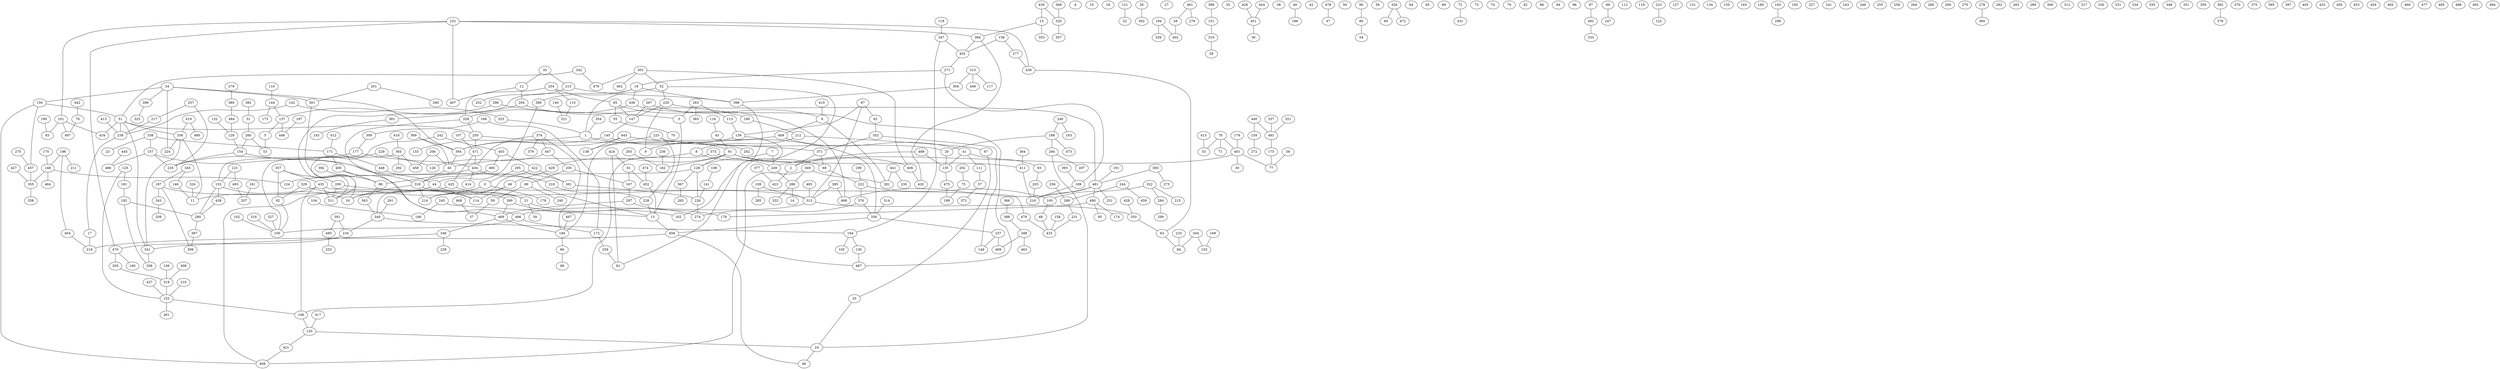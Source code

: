 graph G {
  0;
  1;
  2;
  3;
  4;
  5;
  6;
  7;
  8;
  9;
  10;
  11;
  12;
  13;
  14;
  15;
  16;
  17;
  18;
  19;
  20;
  21;
  22;
  23;
  24;
  25;
  26;
  27;
  28;
  29;
  30;
  31;
  32;
  33;
  34;
  35;
  36;
  37;
  38;
  39;
  40;
  41;
  42;
  43;
  44;
  45;
  46;
  47;
  48;
  49;
  50;
  51;
  52;
  53;
  54;
  55;
  56;
  57;
  58;
  59;
  60;
  61;
  62;
  63;
  64;
  65;
  66;
  67;
  68;
  69;
  70;
  71;
  72;
  73;
  74;
  75;
  76;
  77;
  78;
  79;
  80;
  81;
  82;
  83;
  84;
  85;
  86;
  87;
  88;
  89;
  90;
  91;
  92;
  93;
  94;
  95;
  96;
  97;
  98;
  99;
  100;
  101;
  102;
  103;
  104;
  105;
  106;
  107;
  108;
  109;
  110;
  111;
  112;
  113;
  114;
  115;
  116;
  117;
  118;
  119;
  120;
  121;
  122;
  123;
  124;
  125;
  126;
  127;
  128;
  129;
  130;
  131;
  132;
  133;
  134;
  135;
  136;
  137;
  138;
  139;
  140;
  141;
  142;
  143;
  144;
  145;
  146;
  147;
  148;
  149;
  150;
  151;
  152;
  153;
  154;
  155;
  156;
  157;
  158;
  159;
  160;
  161;
  162;
  163;
  164;
  165;
  166;
  167;
  168;
  169;
  170;
  171;
  172;
  173;
  174;
  175;
  176;
  177;
  178;
  179;
  180;
  181;
  182;
  183;
  184;
  185;
  186;
  187;
  188;
  189;
  190;
  191;
  192;
  193;
  194;
  195;
  196;
  197;
  198;
  199;
  200;
  201;
  202;
  203;
  204;
  205;
  206;
  207;
  208;
  209;
  210;
  211;
  212;
  213;
  214;
  215;
  216;
  217;
  218;
  219;
  220;
  221;
  222;
  223;
  224;
  225;
  226;
  227;
  228;
  229;
  230;
  231;
  232;
  233;
  234;
  235;
  236;
  237;
  238;
  239;
  240;
  241;
  242;
  243;
  244;
  245;
  246;
  247;
  248;
  249;
  250;
  251;
  252;
  253;
  254;
  255;
  256;
  257;
  258;
  259;
  260;
  261;
  262;
  263;
  264;
  265;
  266;
  267;
  268;
  269;
  270;
  271;
  272;
  273;
  274;
  275;
  276;
  277;
  278;
  279;
  280;
  281;
  282;
  283;
  284;
  285;
  286;
  287;
  288;
  289;
  290;
  291;
  292;
  293;
  294;
  295;
  296;
  297;
  298;
  299;
  300;
  301;
  302;
  303;
  304;
  305;
  306;
  307;
  308;
  309;
  310;
  311;
  312;
  313;
  314;
  315;
  316;
  317;
  318;
  319;
  320;
  321;
  322;
  323;
  324;
  325;
  326;
  327;
  328;
  329;
  330;
  331;
  332;
  333;
  334;
  335;
  336;
  337;
  338;
  339;
  340;
  341;
  342;
  343;
  344;
  345;
  346;
  347;
  348;
  349;
  350;
  351;
  352;
  353;
  354;
  355;
  356;
  357;
  358;
  359;
  360;
  361;
  362;
  363;
  364;
  365;
  366;
  367;
  368;
  369;
  370;
  371;
  372;
  373;
  374;
  375;
  376;
  377;
  378;
  379;
  380;
  381;
  382;
  383;
  384;
  385;
  386;
  387;
  388;
  389;
  390;
  391;
  392;
  393;
  394;
  395;
  396;
  397;
  398;
  399;
  400;
  401;
  402;
  403;
  404;
  405;
  406;
  407;
  408;
  409;
  410;
  411;
  412;
  413;
  414;
  415;
  416;
  417;
  418;
  419;
  420;
  421;
  422;
  423;
  424;
  425;
  426;
  427;
  428;
  429;
  430;
  431;
  432;
  433;
  434;
  435;
  436;
  437;
  438;
  439;
  440;
  441;
  442;
  443;
  444;
  445;
  446;
  447;
  448;
  449;
  450;
  451;
  452;
  453;
  454;
  455;
  456;
  457;
  458;
  459;
  460;
  461;
  462;
  463;
  464;
  465;
  466;
  467;
  468;
  469;
  470;
  471;
  472;
  473;
  474;
  475;
  476;
  477;
  478;
  479;
  480;
  481;
  482;
  483;
  484;
  485;
  486;
  487;
  488;
  489;
  490;
  491;
  492;
  493;
  494;
  495;
  496;
  497;
  498;
  499;
   168 -- 309;
   139 -- 81;
   278 -- 360;
   425 -- 340;
   5 -- 53;
   1 -- 133;
   43 -- 91;
   382 -- 31;
   157 -- 486;
   374 -- 194;
   305 -- 319;
   31 -- 260;
   390 -- 469;
   154 -- 235;
   34 -- 394;
   259 -- 81;
   390 -- 162;
   369 -- 394;
   303 -- 462;
   184 -- 339;
   19 -- 398;
   470 -- 160;
   76 -- 497;
   145 -- 262;
   329 -- 92;
   444 -- 451;
   19 -- 311;
   92 -- 100;
   172 -- 259;
   430 -- 320;
   245 -- 13;
   154 -- 318;
   319 -- 152;
   156 -- 277;
   232 -- 384;
   275 -- 457;
   220 -- 9;
   228 -- 13;
   91 -- 411;
   237 -- 149;
   440 -- 159;
   150 -- 457;
   129 -- 226;
   236 -- 182;
   62 -- 352;
   471 -- 425;
   443 -- 394;
   357 -- 200;
   55 -- 70;
   220 -- 481;
   384 -- 420;
   347 -- 455;
   361 -- 226;
   192 -- 280;
   346 -- 239;
   343 -- 209;
   232 -- 439;
   144 -- 137;
   355 -- 358;
   164 -- 130;
   153 -- 16;
   336 -- 224;
   418 -- 365;
   91 -- 406;
   316 -- 100;
   104 -- 166;
   123 -- 493;
   3 -- 13;
   168 -- 172;
   193 -- 298;
   426 -- 451;
   188 -- 294;
   326 -- 472;
   91 -- 429;
   424 -- 81;
   191 -- 481;
   320 -- 307;
   327 -- 100;
   384 -- 455;
   231 -- 433;
   386 -- 151;
   199 -- 222;
   380 -- 44;
   322 -- 284;
   484 -- 128;
   202 -- 75;
   436 -- 487;
   148 -- 124;
   40 -- 186;
   309 -- 177;
   489 -- 2;
   356 -- 237;
   457 -- 355;
   80 -- 54;
   340 -- 164;
   28 -- 402;
   222 -- 376;
   225 -- 228;
   242 -- 311;
   401 -- 77;
   147 -- 145;
   280 -- 387;
   440 -- 491;
   396 -- 325;
   19 -- 436;
   294 -- 287;
   72 -- 431;
   304 -- 398;
   455 -- 271;
   436 -- 328;
   257 -- 235;
   142 -- 238;
   434 -- 218;
   322 -- 215;
   130 -- 487;
   313 -- 350;
   419 -- 480;
   401 -- 249;
   19 -- 380;
   447 -- 205;
   260 -- 154;
   373 -- 106;
   296 -- 3;
   108 -- 141;
   196 -- 404;
   189 -- 216;
   313 -- 496;
   435 -- 479;
   204 -- 180;
   303 -- 52;
   120 -- 24;
   328 -- 469;
   87 -- 313;
   286 -- 14;
   344 -- 103;
   437 -- 152;
   150 -- 408;
   181 -- 192;
   184 -- 402;
   187 -- 343;
   400 -- 496;
   460 -- 318;
   291 -- 340;
   139 -- 9;
   481 -- 251;
   238 -- 17;
   470 -- 305;
   34 -- 150;
   218 -- 228;
   338 -- 171;
   250 -- 471;
   471 -- 434;
   63 -- 84;
   427 -- 355;
   12 -- 407;
   352 -- 371;
   91 -- 129;
   301 -- 16;
   212 -- 8;
   469 -- 194;
   237 -- 499;
   425 -- 21;
   409 -- 194;
   200 -- 21;
   387 -- 399;
   58 -- 77;
   129 -- 124;
   223 -- 122;
   435 -- 106;
   336 -- 11;
   2 -- 423;
   187 -- 399;
   362 -- 378;
   20 -- 135;
   146 -- 11;
   61 -- 452;
   142 -- 323;
   34 -- 396;
   345 -- 146;
   428 -- 350;
   356 -- 456;
   7 -- 249;
   197 -- 446;
   254 -- 328;
   461 -- 28;
   158 -- 433;
   496 -- 172;
   391 -- 495;
   401 -- 30;
   210 -- 152;
   344 -- 84;
   341 -- 208;
   398 -- 162;
   34 -- 301;
   201 -- 301;
   152 -- 106;
   141 -- 226;
   87 -- 62;
   267 -- 147;
   41 -- 93;
   245 -- 166;
   481 -- 490;
   435 -- 11;
   411 -- 216;
   201 -- 290;
   441 -- 230;
   421 -- 408;
   34 -- 224;
   44 -- 16;
   125 -- 152;
   188 -- 20;
   137 -- 446;
   256 -- 268;
   121 -- 22;
   295 -- 0;
   337 -- 491;
   150 -- 51;
   445 -- 486;
   234 -- 470;
   244 -- 459;
   164 -- 105;
   6 -- 281;
   336 -- 341;
   35 -- 213;
   340 -- 234;
   374 -- 379;
   51 -- 238;
   51 -- 341;
   391 -- 234;
   132 -- 128;
   8 -- 249;
   403 -- 422;
   456 -- 219;
   21 -- 274;
   279 -- 389;
   85 -- 55;
   89 -- 59;
   102 -- 100;
   489 -- 135;
   422 -- 214;
   170 -- 148;
   461 -- 276;
   48 -- 433;
   87 -- 139;
   280 -- 153;
   441 -- 281;
   106 -- 120;
   482 -- 333;
   406 -- 420;
   52 -- 1;
   151 -- 310;
   288 -- 463;
   254 -- 115;
   373 -- 68;
   35 -- 12;
   68 -- 222;
   229 -- 153;
   49 -- 114;
   490 -- 174;
   213 -- 252;
   165 -- 48;
   205 -- 89;
   456 -- 46;
   157 -- 13;
   24 -- 46;
   176 -- 401;
   177 -- 235;
   260 -- 53;
   321 -- 491;
   318 -- 16;
   284 -- 299;
   392 -- 88;
   226 -- 274;
   203 -- 216;
   338 -- 157;
   233 -- 84;
   490 -- 95;
   371 -- 2;
   371 -- 68;
   180 -- 212;
   190 -- 83;
   404 -- 219;
   8 -- 45;
   481 -- 216;
   267 -- 6;
   442 -- 76;
   93 -- 203;
   194 -- 66;
   0 -- 178;
   346 -- 341;
   481 -- 498;
   246 -- 163;
   110 -- 144;
   244 -- 268;
   347 -- 164;
   101 -- 416;
   78 -- 401;
   329 -- 114;
   352 -- 149;
   41 -- 135;
   75 -- 198;
   419 -- 336;
   369 -- 45;
   61 -- 167;
   113 -- 139;
   205 -- 167;
   101 -- 83;
   136 -- 319;
   314 -- 356;
   148 -- 464;
   13 -- 456;
   322 -- 165;
   393 -- 189;
   315 -- 117;
   490 -- 179;
   315 -- 449;
   350 -- 63;
   1 -- 91;
   89 -- 240;
   153 -- 438;
   25 -- 24;
   300 -- 481;
   349 -- 281;
   222 -- 165;
   78 -- 33;
   493 -- 207;
   296 -- 137;
   232 -- 101;
   49 -- 214;
   324 -- 11;
   91 -- 182;
   376 -- 274;
   52 -- 220;
   250 -- 371;
   144 -- 173;
   120 -- 421;
   232 -- 470;
   21 -- 39;
   452 -- 13;
   310 -- 29;
   99 -- 247;
   409 -- 41;
   381 -- 143;
   364 -- 411;
   342 -- 51;
   229 -- 434;
   66 -- 98;
   366 -- 388;
   123 -- 153;
   51 -- 336;
   323 -- 1;
   474 -- 452;
   342 -- 476;
   217 -- 238;
   363 -- 340;
   232 -- 407;
   451 -- 36;
   491 -- 175;
   469 -- 346;
   294 -- 24;
   385 -- 313;
   365 -- 458;
   424 -- 61;
   286 -- 332;
   206 -- 45;
   45 -- 318;
   109 -- 285;
   118 -- 347;
   413 -- 238;
   357 -- 92;
   111 -- 57;
   468 -- 37;
   90 -- 80;
   277 -- 439;
   101 -- 497;
   365 -- 100;
   145 -- 394;
   44 -- 114;
   271 -- 19;
   410 -- 6;
   148 -- 355;
   443 -- 356;
   338 -- 23;
   51 -- 250;
   41 -- 111;
   107 -- 471;
   263 -- 383;
   137 -- 5;
   26 -- 302;
   268 -- 231;
   200 -- 311;
   293 -- 182;
   187 -- 390;
   374 -- 434;
   52 -- 487;
   115 -- 221;
   376 -- 356;
   475 -- 198;
   288 -- 499;
   303 -- 476;
   15 -- 384;
   295 -- 361;
   152 -- 261;
   167 -- 297;
   394 -- 45;
   225 -- 20;
   177 -- 126;
   430 -- 15;
   249 -- 286;
   326 -- 60;
   192 -- 208;
   357 -- 435;
   51 -- 416;
   328 -- 250;
   78 -- 71;
   12 -- 204;
   171 -- 400;
   188 -- 473;
   345 -- 187;
   374 -- 447;
   59 -- 37;
   161 -- 207;
   212 -- 67;
   368 -- 320;
   129 -- 367;
   242 -- 403;
   496 -- 100;
   434 -- 414;
   377 -- 423;
   97 -- 482;
   443 -- 138;
   254 -- 85;
   135 -- 475;
   400 -- 88;
   429 -- 49;
   297 -- 469;
   388 -- 288;
   297 -- 179;
   483 -- 313;
   156 -- 455;
   7 -- 129;
   478 -- 47;
   15 -- 353;
   57 -- 372;
   467 -- 194;
   204 -- 381;
   169 -- 103;
   300 -- 273;
   85 -- 147;
   367 -- 265;
   67 -- 25;
   257 -- 217;
   220 -- 147;
   349 -- 408;
   213 -- 398;
   315 -- 304;
   448 -- 44;
   263 -- 3;
   318 -- 214;
   85 -- 498;
   246 -- 188;
   88 -- 363;
   447 -- 126;
   225 -- 138;
   415 -- 33;
   385 -- 498;
   434 -- 88;
   140 -- 221;
   417 -- 120;
   439 -- 63;
   125 -- 181;
   403 -- 460;
   17 -- 219;
   303 -- 406;
   109 -- 313;
   157 -- 235;
   422 -- 361;
   171 -- 448;
   116 -- 43;
   175 -- 77;
   435 -- 311;
   263 -- 113;
   271 -- 189;
   412 -- 171;
   479 -- 433;
   318 -- 313;
   128 -- 154;
   438 -- 280;
   349 -- 286;
   365 -- 292;
   495 -- 253;
   308 -- 319;
   206 -- 458;
   196 -- 211;
   389 -- 484;
   0 -- 408;
   196 -- 148;
   6 -- 409;
   354 -- 1;
   159 -- 272;
}
